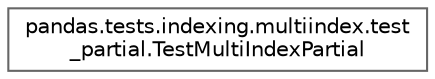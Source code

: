 digraph "Graphical Class Hierarchy"
{
 // LATEX_PDF_SIZE
  bgcolor="transparent";
  edge [fontname=Helvetica,fontsize=10,labelfontname=Helvetica,labelfontsize=10];
  node [fontname=Helvetica,fontsize=10,shape=box,height=0.2,width=0.4];
  rankdir="LR";
  Node0 [id="Node000000",label="pandas.tests.indexing.multiindex.test\l_partial.TestMultiIndexPartial",height=0.2,width=0.4,color="grey40", fillcolor="white", style="filled",URL="$d5/d3d/classpandas_1_1tests_1_1indexing_1_1multiindex_1_1test__partial_1_1TestMultiIndexPartial.html",tooltip=" "];
}
